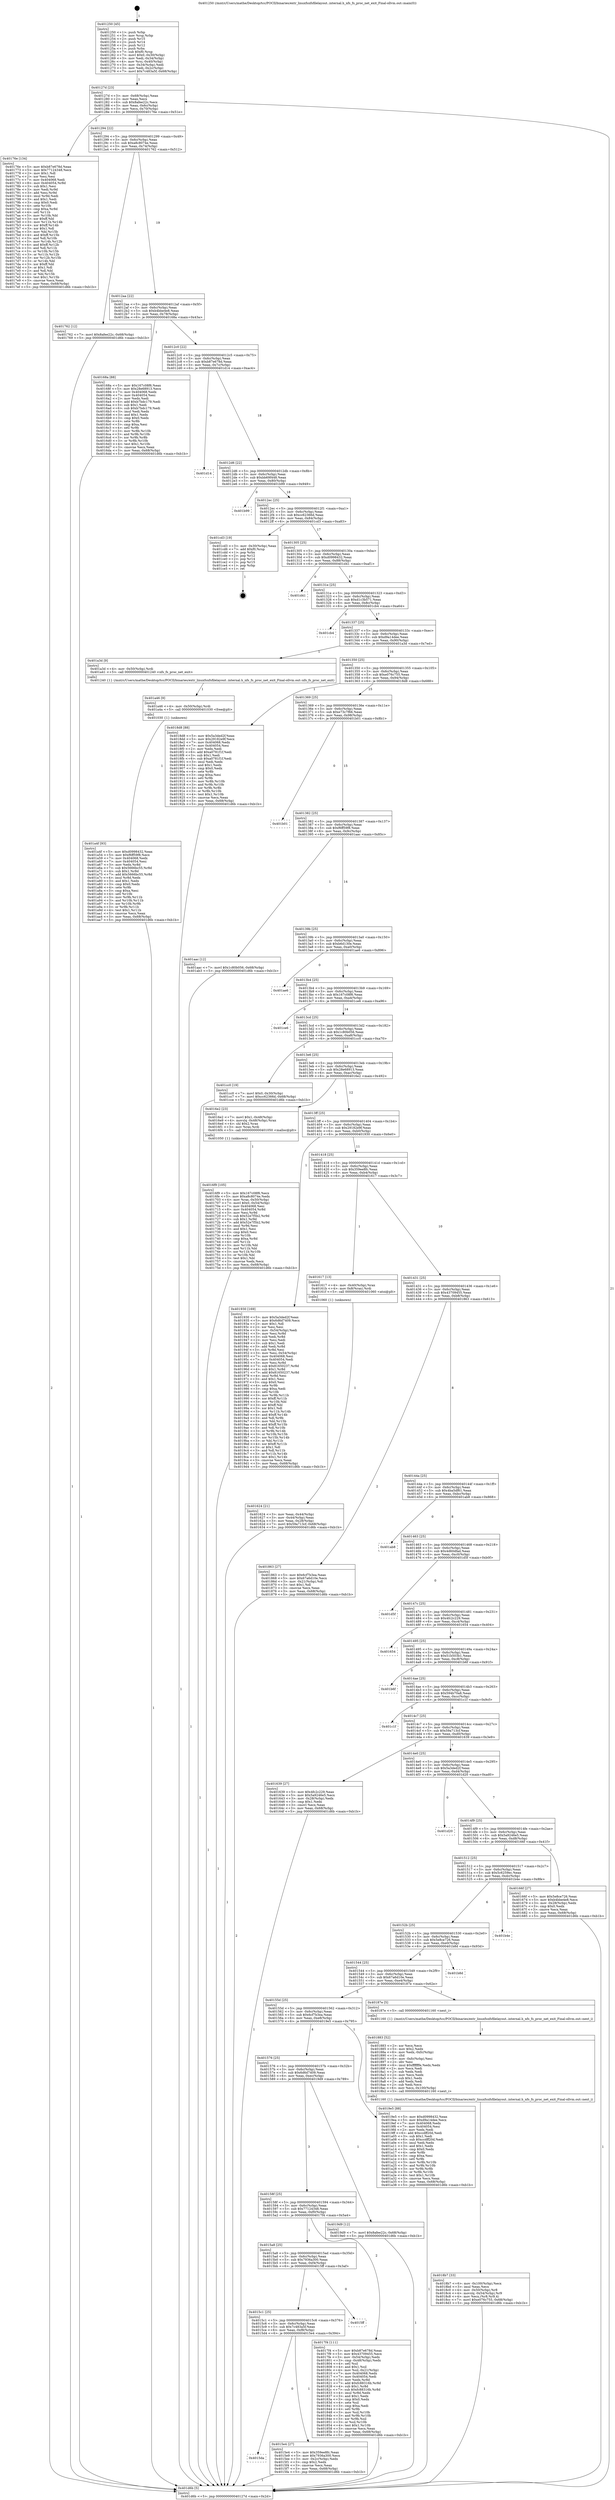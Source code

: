 digraph "0x401250" {
  label = "0x401250 (/mnt/c/Users/mathe/Desktop/tcc/POCII/binaries/extr_linuxfsnfsfilelayout..internal.h_nfs_fs_proc_net_exit_Final-ollvm.out::main(0))"
  labelloc = "t"
  node[shape=record]

  Entry [label="",width=0.3,height=0.3,shape=circle,fillcolor=black,style=filled]
  "0x40127d" [label="{
     0x40127d [23]\l
     | [instrs]\l
     &nbsp;&nbsp;0x40127d \<+3\>: mov -0x68(%rbp),%eax\l
     &nbsp;&nbsp;0x401280 \<+2\>: mov %eax,%ecx\l
     &nbsp;&nbsp;0x401282 \<+6\>: sub $0x8afee22c,%ecx\l
     &nbsp;&nbsp;0x401288 \<+3\>: mov %eax,-0x6c(%rbp)\l
     &nbsp;&nbsp;0x40128b \<+3\>: mov %ecx,-0x70(%rbp)\l
     &nbsp;&nbsp;0x40128e \<+6\>: je 000000000040176e \<main+0x51e\>\l
  }"]
  "0x40176e" [label="{
     0x40176e [134]\l
     | [instrs]\l
     &nbsp;&nbsp;0x40176e \<+5\>: mov $0xb87e678d,%eax\l
     &nbsp;&nbsp;0x401773 \<+5\>: mov $0x77124348,%ecx\l
     &nbsp;&nbsp;0x401778 \<+2\>: mov $0x1,%dl\l
     &nbsp;&nbsp;0x40177a \<+2\>: xor %esi,%esi\l
     &nbsp;&nbsp;0x40177c \<+7\>: mov 0x404068,%edi\l
     &nbsp;&nbsp;0x401783 \<+8\>: mov 0x404054,%r8d\l
     &nbsp;&nbsp;0x40178b \<+3\>: sub $0x1,%esi\l
     &nbsp;&nbsp;0x40178e \<+3\>: mov %edi,%r9d\l
     &nbsp;&nbsp;0x401791 \<+3\>: add %esi,%r9d\l
     &nbsp;&nbsp;0x401794 \<+4\>: imul %r9d,%edi\l
     &nbsp;&nbsp;0x401798 \<+3\>: and $0x1,%edi\l
     &nbsp;&nbsp;0x40179b \<+3\>: cmp $0x0,%edi\l
     &nbsp;&nbsp;0x40179e \<+4\>: sete %r10b\l
     &nbsp;&nbsp;0x4017a2 \<+4\>: cmp $0xa,%r8d\l
     &nbsp;&nbsp;0x4017a6 \<+4\>: setl %r11b\l
     &nbsp;&nbsp;0x4017aa \<+3\>: mov %r10b,%bl\l
     &nbsp;&nbsp;0x4017ad \<+3\>: xor $0xff,%bl\l
     &nbsp;&nbsp;0x4017b0 \<+3\>: mov %r11b,%r14b\l
     &nbsp;&nbsp;0x4017b3 \<+4\>: xor $0xff,%r14b\l
     &nbsp;&nbsp;0x4017b7 \<+3\>: xor $0x1,%dl\l
     &nbsp;&nbsp;0x4017ba \<+3\>: mov %bl,%r15b\l
     &nbsp;&nbsp;0x4017bd \<+4\>: and $0xff,%r15b\l
     &nbsp;&nbsp;0x4017c1 \<+3\>: and %dl,%r10b\l
     &nbsp;&nbsp;0x4017c4 \<+3\>: mov %r14b,%r12b\l
     &nbsp;&nbsp;0x4017c7 \<+4\>: and $0xff,%r12b\l
     &nbsp;&nbsp;0x4017cb \<+3\>: and %dl,%r11b\l
     &nbsp;&nbsp;0x4017ce \<+3\>: or %r10b,%r15b\l
     &nbsp;&nbsp;0x4017d1 \<+3\>: or %r11b,%r12b\l
     &nbsp;&nbsp;0x4017d4 \<+3\>: xor %r12b,%r15b\l
     &nbsp;&nbsp;0x4017d7 \<+3\>: or %r14b,%bl\l
     &nbsp;&nbsp;0x4017da \<+3\>: xor $0xff,%bl\l
     &nbsp;&nbsp;0x4017dd \<+3\>: or $0x1,%dl\l
     &nbsp;&nbsp;0x4017e0 \<+2\>: and %dl,%bl\l
     &nbsp;&nbsp;0x4017e2 \<+3\>: or %bl,%r15b\l
     &nbsp;&nbsp;0x4017e5 \<+4\>: test $0x1,%r15b\l
     &nbsp;&nbsp;0x4017e9 \<+3\>: cmovne %ecx,%eax\l
     &nbsp;&nbsp;0x4017ec \<+3\>: mov %eax,-0x68(%rbp)\l
     &nbsp;&nbsp;0x4017ef \<+5\>: jmp 0000000000401d6b \<main+0xb1b\>\l
  }"]
  "0x401294" [label="{
     0x401294 [22]\l
     | [instrs]\l
     &nbsp;&nbsp;0x401294 \<+5\>: jmp 0000000000401299 \<main+0x49\>\l
     &nbsp;&nbsp;0x401299 \<+3\>: mov -0x6c(%rbp),%eax\l
     &nbsp;&nbsp;0x40129c \<+5\>: sub $0xa8c8074e,%eax\l
     &nbsp;&nbsp;0x4012a1 \<+3\>: mov %eax,-0x74(%rbp)\l
     &nbsp;&nbsp;0x4012a4 \<+6\>: je 0000000000401762 \<main+0x512\>\l
  }"]
  Exit [label="",width=0.3,height=0.3,shape=circle,fillcolor=black,style=filled,peripheries=2]
  "0x401762" [label="{
     0x401762 [12]\l
     | [instrs]\l
     &nbsp;&nbsp;0x401762 \<+7\>: movl $0x8afee22c,-0x68(%rbp)\l
     &nbsp;&nbsp;0x401769 \<+5\>: jmp 0000000000401d6b \<main+0xb1b\>\l
  }"]
  "0x4012aa" [label="{
     0x4012aa [22]\l
     | [instrs]\l
     &nbsp;&nbsp;0x4012aa \<+5\>: jmp 00000000004012af \<main+0x5f\>\l
     &nbsp;&nbsp;0x4012af \<+3\>: mov -0x6c(%rbp),%eax\l
     &nbsp;&nbsp;0x4012b2 \<+5\>: sub $0xb4bbe4e8,%eax\l
     &nbsp;&nbsp;0x4012b7 \<+3\>: mov %eax,-0x78(%rbp)\l
     &nbsp;&nbsp;0x4012ba \<+6\>: je 000000000040168a \<main+0x43a\>\l
  }"]
  "0x401a4f" [label="{
     0x401a4f [93]\l
     | [instrs]\l
     &nbsp;&nbsp;0x401a4f \<+5\>: mov $0xd0998432,%eax\l
     &nbsp;&nbsp;0x401a54 \<+5\>: mov $0xf6ff59f8,%ecx\l
     &nbsp;&nbsp;0x401a59 \<+7\>: mov 0x404068,%edx\l
     &nbsp;&nbsp;0x401a60 \<+7\>: mov 0x404054,%esi\l
     &nbsp;&nbsp;0x401a67 \<+3\>: mov %edx,%r8d\l
     &nbsp;&nbsp;0x401a6a \<+7\>: sub $0x5666bc55,%r8d\l
     &nbsp;&nbsp;0x401a71 \<+4\>: sub $0x1,%r8d\l
     &nbsp;&nbsp;0x401a75 \<+7\>: add $0x5666bc55,%r8d\l
     &nbsp;&nbsp;0x401a7c \<+4\>: imul %r8d,%edx\l
     &nbsp;&nbsp;0x401a80 \<+3\>: and $0x1,%edx\l
     &nbsp;&nbsp;0x401a83 \<+3\>: cmp $0x0,%edx\l
     &nbsp;&nbsp;0x401a86 \<+4\>: sete %r9b\l
     &nbsp;&nbsp;0x401a8a \<+3\>: cmp $0xa,%esi\l
     &nbsp;&nbsp;0x401a8d \<+4\>: setl %r10b\l
     &nbsp;&nbsp;0x401a91 \<+3\>: mov %r9b,%r11b\l
     &nbsp;&nbsp;0x401a94 \<+3\>: and %r10b,%r11b\l
     &nbsp;&nbsp;0x401a97 \<+3\>: xor %r10b,%r9b\l
     &nbsp;&nbsp;0x401a9a \<+3\>: or %r9b,%r11b\l
     &nbsp;&nbsp;0x401a9d \<+4\>: test $0x1,%r11b\l
     &nbsp;&nbsp;0x401aa1 \<+3\>: cmovne %ecx,%eax\l
     &nbsp;&nbsp;0x401aa4 \<+3\>: mov %eax,-0x68(%rbp)\l
     &nbsp;&nbsp;0x401aa7 \<+5\>: jmp 0000000000401d6b \<main+0xb1b\>\l
  }"]
  "0x40168a" [label="{
     0x40168a [88]\l
     | [instrs]\l
     &nbsp;&nbsp;0x40168a \<+5\>: mov $0x167c08f6,%eax\l
     &nbsp;&nbsp;0x40168f \<+5\>: mov $0x28e68913,%ecx\l
     &nbsp;&nbsp;0x401694 \<+7\>: mov 0x404068,%edx\l
     &nbsp;&nbsp;0x40169b \<+7\>: mov 0x404054,%esi\l
     &nbsp;&nbsp;0x4016a2 \<+2\>: mov %edx,%edi\l
     &nbsp;&nbsp;0x4016a4 \<+6\>: add $0xb7bdc179,%edi\l
     &nbsp;&nbsp;0x4016aa \<+3\>: sub $0x1,%edi\l
     &nbsp;&nbsp;0x4016ad \<+6\>: sub $0xb7bdc179,%edi\l
     &nbsp;&nbsp;0x4016b3 \<+3\>: imul %edi,%edx\l
     &nbsp;&nbsp;0x4016b6 \<+3\>: and $0x1,%edx\l
     &nbsp;&nbsp;0x4016b9 \<+3\>: cmp $0x0,%edx\l
     &nbsp;&nbsp;0x4016bc \<+4\>: sete %r8b\l
     &nbsp;&nbsp;0x4016c0 \<+3\>: cmp $0xa,%esi\l
     &nbsp;&nbsp;0x4016c3 \<+4\>: setl %r9b\l
     &nbsp;&nbsp;0x4016c7 \<+3\>: mov %r8b,%r10b\l
     &nbsp;&nbsp;0x4016ca \<+3\>: and %r9b,%r10b\l
     &nbsp;&nbsp;0x4016cd \<+3\>: xor %r9b,%r8b\l
     &nbsp;&nbsp;0x4016d0 \<+3\>: or %r8b,%r10b\l
     &nbsp;&nbsp;0x4016d3 \<+4\>: test $0x1,%r10b\l
     &nbsp;&nbsp;0x4016d7 \<+3\>: cmovne %ecx,%eax\l
     &nbsp;&nbsp;0x4016da \<+3\>: mov %eax,-0x68(%rbp)\l
     &nbsp;&nbsp;0x4016dd \<+5\>: jmp 0000000000401d6b \<main+0xb1b\>\l
  }"]
  "0x4012c0" [label="{
     0x4012c0 [22]\l
     | [instrs]\l
     &nbsp;&nbsp;0x4012c0 \<+5\>: jmp 00000000004012c5 \<main+0x75\>\l
     &nbsp;&nbsp;0x4012c5 \<+3\>: mov -0x6c(%rbp),%eax\l
     &nbsp;&nbsp;0x4012c8 \<+5\>: sub $0xb87e678d,%eax\l
     &nbsp;&nbsp;0x4012cd \<+3\>: mov %eax,-0x7c(%rbp)\l
     &nbsp;&nbsp;0x4012d0 \<+6\>: je 0000000000401d14 \<main+0xac4\>\l
  }"]
  "0x401a46" [label="{
     0x401a46 [9]\l
     | [instrs]\l
     &nbsp;&nbsp;0x401a46 \<+4\>: mov -0x50(%rbp),%rdi\l
     &nbsp;&nbsp;0x401a4a \<+5\>: call 0000000000401030 \<free@plt\>\l
     | [calls]\l
     &nbsp;&nbsp;0x401030 \{1\} (unknown)\l
  }"]
  "0x401d14" [label="{
     0x401d14\l
  }", style=dashed]
  "0x4012d6" [label="{
     0x4012d6 [22]\l
     | [instrs]\l
     &nbsp;&nbsp;0x4012d6 \<+5\>: jmp 00000000004012db \<main+0x8b\>\l
     &nbsp;&nbsp;0x4012db \<+3\>: mov -0x6c(%rbp),%eax\l
     &nbsp;&nbsp;0x4012de \<+5\>: sub $0xbb69f448,%eax\l
     &nbsp;&nbsp;0x4012e3 \<+3\>: mov %eax,-0x80(%rbp)\l
     &nbsp;&nbsp;0x4012e6 \<+6\>: je 0000000000401b99 \<main+0x949\>\l
  }"]
  "0x4018b7" [label="{
     0x4018b7 [33]\l
     | [instrs]\l
     &nbsp;&nbsp;0x4018b7 \<+6\>: mov -0x100(%rbp),%ecx\l
     &nbsp;&nbsp;0x4018bd \<+3\>: imul %eax,%ecx\l
     &nbsp;&nbsp;0x4018c0 \<+4\>: mov -0x50(%rbp),%r8\l
     &nbsp;&nbsp;0x4018c4 \<+4\>: movslq -0x54(%rbp),%r9\l
     &nbsp;&nbsp;0x4018c8 \<+4\>: mov %ecx,(%r8,%r9,4)\l
     &nbsp;&nbsp;0x4018cc \<+7\>: movl $0xe076c755,-0x68(%rbp)\l
     &nbsp;&nbsp;0x4018d3 \<+5\>: jmp 0000000000401d6b \<main+0xb1b\>\l
  }"]
  "0x401b99" [label="{
     0x401b99\l
  }", style=dashed]
  "0x4012ec" [label="{
     0x4012ec [25]\l
     | [instrs]\l
     &nbsp;&nbsp;0x4012ec \<+5\>: jmp 00000000004012f1 \<main+0xa1\>\l
     &nbsp;&nbsp;0x4012f1 \<+3\>: mov -0x6c(%rbp),%eax\l
     &nbsp;&nbsp;0x4012f4 \<+5\>: sub $0xcc62366d,%eax\l
     &nbsp;&nbsp;0x4012f9 \<+6\>: mov %eax,-0x84(%rbp)\l
     &nbsp;&nbsp;0x4012ff \<+6\>: je 0000000000401cd3 \<main+0xa83\>\l
  }"]
  "0x401883" [label="{
     0x401883 [52]\l
     | [instrs]\l
     &nbsp;&nbsp;0x401883 \<+2\>: xor %ecx,%ecx\l
     &nbsp;&nbsp;0x401885 \<+5\>: mov $0x2,%edx\l
     &nbsp;&nbsp;0x40188a \<+6\>: mov %edx,-0xfc(%rbp)\l
     &nbsp;&nbsp;0x401890 \<+1\>: cltd\l
     &nbsp;&nbsp;0x401891 \<+6\>: mov -0xfc(%rbp),%esi\l
     &nbsp;&nbsp;0x401897 \<+2\>: idiv %esi\l
     &nbsp;&nbsp;0x401899 \<+6\>: imul $0xfffffffe,%edx,%edx\l
     &nbsp;&nbsp;0x40189f \<+2\>: mov %ecx,%edi\l
     &nbsp;&nbsp;0x4018a1 \<+2\>: sub %edx,%edi\l
     &nbsp;&nbsp;0x4018a3 \<+2\>: mov %ecx,%edx\l
     &nbsp;&nbsp;0x4018a5 \<+3\>: sub $0x1,%edx\l
     &nbsp;&nbsp;0x4018a8 \<+2\>: add %edx,%edi\l
     &nbsp;&nbsp;0x4018aa \<+2\>: sub %edi,%ecx\l
     &nbsp;&nbsp;0x4018ac \<+6\>: mov %ecx,-0x100(%rbp)\l
     &nbsp;&nbsp;0x4018b2 \<+5\>: call 0000000000401160 \<next_i\>\l
     | [calls]\l
     &nbsp;&nbsp;0x401160 \{1\} (/mnt/c/Users/mathe/Desktop/tcc/POCII/binaries/extr_linuxfsnfsfilelayout..internal.h_nfs_fs_proc_net_exit_Final-ollvm.out::next_i)\l
  }"]
  "0x401cd3" [label="{
     0x401cd3 [19]\l
     | [instrs]\l
     &nbsp;&nbsp;0x401cd3 \<+3\>: mov -0x30(%rbp),%eax\l
     &nbsp;&nbsp;0x401cd6 \<+7\>: add $0xf0,%rsp\l
     &nbsp;&nbsp;0x401cdd \<+1\>: pop %rbx\l
     &nbsp;&nbsp;0x401cde \<+2\>: pop %r12\l
     &nbsp;&nbsp;0x401ce0 \<+2\>: pop %r14\l
     &nbsp;&nbsp;0x401ce2 \<+2\>: pop %r15\l
     &nbsp;&nbsp;0x401ce4 \<+1\>: pop %rbp\l
     &nbsp;&nbsp;0x401ce5 \<+1\>: ret\l
  }"]
  "0x401305" [label="{
     0x401305 [25]\l
     | [instrs]\l
     &nbsp;&nbsp;0x401305 \<+5\>: jmp 000000000040130a \<main+0xba\>\l
     &nbsp;&nbsp;0x40130a \<+3\>: mov -0x6c(%rbp),%eax\l
     &nbsp;&nbsp;0x40130d \<+5\>: sub $0xd0998432,%eax\l
     &nbsp;&nbsp;0x401312 \<+6\>: mov %eax,-0x88(%rbp)\l
     &nbsp;&nbsp;0x401318 \<+6\>: je 0000000000401d41 \<main+0xaf1\>\l
  }"]
  "0x4016f9" [label="{
     0x4016f9 [105]\l
     | [instrs]\l
     &nbsp;&nbsp;0x4016f9 \<+5\>: mov $0x167c08f6,%ecx\l
     &nbsp;&nbsp;0x4016fe \<+5\>: mov $0xa8c8074e,%edx\l
     &nbsp;&nbsp;0x401703 \<+4\>: mov %rax,-0x50(%rbp)\l
     &nbsp;&nbsp;0x401707 \<+7\>: movl $0x0,-0x54(%rbp)\l
     &nbsp;&nbsp;0x40170e \<+7\>: mov 0x404068,%esi\l
     &nbsp;&nbsp;0x401715 \<+8\>: mov 0x404054,%r8d\l
     &nbsp;&nbsp;0x40171d \<+3\>: mov %esi,%r9d\l
     &nbsp;&nbsp;0x401720 \<+7\>: sub $0x52e7f5b2,%r9d\l
     &nbsp;&nbsp;0x401727 \<+4\>: sub $0x1,%r9d\l
     &nbsp;&nbsp;0x40172b \<+7\>: add $0x52e7f5b2,%r9d\l
     &nbsp;&nbsp;0x401732 \<+4\>: imul %r9d,%esi\l
     &nbsp;&nbsp;0x401736 \<+3\>: and $0x1,%esi\l
     &nbsp;&nbsp;0x401739 \<+3\>: cmp $0x0,%esi\l
     &nbsp;&nbsp;0x40173c \<+4\>: sete %r10b\l
     &nbsp;&nbsp;0x401740 \<+4\>: cmp $0xa,%r8d\l
     &nbsp;&nbsp;0x401744 \<+4\>: setl %r11b\l
     &nbsp;&nbsp;0x401748 \<+3\>: mov %r10b,%bl\l
     &nbsp;&nbsp;0x40174b \<+3\>: and %r11b,%bl\l
     &nbsp;&nbsp;0x40174e \<+3\>: xor %r11b,%r10b\l
     &nbsp;&nbsp;0x401751 \<+3\>: or %r10b,%bl\l
     &nbsp;&nbsp;0x401754 \<+3\>: test $0x1,%bl\l
     &nbsp;&nbsp;0x401757 \<+3\>: cmovne %edx,%ecx\l
     &nbsp;&nbsp;0x40175a \<+3\>: mov %ecx,-0x68(%rbp)\l
     &nbsp;&nbsp;0x40175d \<+5\>: jmp 0000000000401d6b \<main+0xb1b\>\l
  }"]
  "0x401d41" [label="{
     0x401d41\l
  }", style=dashed]
  "0x40131e" [label="{
     0x40131e [25]\l
     | [instrs]\l
     &nbsp;&nbsp;0x40131e \<+5\>: jmp 0000000000401323 \<main+0xd3\>\l
     &nbsp;&nbsp;0x401323 \<+3\>: mov -0x6c(%rbp),%eax\l
     &nbsp;&nbsp;0x401326 \<+5\>: sub $0xd1c3b571,%eax\l
     &nbsp;&nbsp;0x40132b \<+6\>: mov %eax,-0x8c(%rbp)\l
     &nbsp;&nbsp;0x401331 \<+6\>: je 0000000000401cb4 \<main+0xa64\>\l
  }"]
  "0x401624" [label="{
     0x401624 [21]\l
     | [instrs]\l
     &nbsp;&nbsp;0x401624 \<+3\>: mov %eax,-0x44(%rbp)\l
     &nbsp;&nbsp;0x401627 \<+3\>: mov -0x44(%rbp),%eax\l
     &nbsp;&nbsp;0x40162a \<+3\>: mov %eax,-0x28(%rbp)\l
     &nbsp;&nbsp;0x40162d \<+7\>: movl $0x59a713cf,-0x68(%rbp)\l
     &nbsp;&nbsp;0x401634 \<+5\>: jmp 0000000000401d6b \<main+0xb1b\>\l
  }"]
  "0x401cb4" [label="{
     0x401cb4\l
  }", style=dashed]
  "0x401337" [label="{
     0x401337 [25]\l
     | [instrs]\l
     &nbsp;&nbsp;0x401337 \<+5\>: jmp 000000000040133c \<main+0xec\>\l
     &nbsp;&nbsp;0x40133c \<+3\>: mov -0x6c(%rbp),%eax\l
     &nbsp;&nbsp;0x40133f \<+5\>: sub $0xd9a14dee,%eax\l
     &nbsp;&nbsp;0x401344 \<+6\>: mov %eax,-0x90(%rbp)\l
     &nbsp;&nbsp;0x40134a \<+6\>: je 0000000000401a3d \<main+0x7ed\>\l
  }"]
  "0x401250" [label="{
     0x401250 [45]\l
     | [instrs]\l
     &nbsp;&nbsp;0x401250 \<+1\>: push %rbp\l
     &nbsp;&nbsp;0x401251 \<+3\>: mov %rsp,%rbp\l
     &nbsp;&nbsp;0x401254 \<+2\>: push %r15\l
     &nbsp;&nbsp;0x401256 \<+2\>: push %r14\l
     &nbsp;&nbsp;0x401258 \<+2\>: push %r12\l
     &nbsp;&nbsp;0x40125a \<+1\>: push %rbx\l
     &nbsp;&nbsp;0x40125b \<+7\>: sub $0xf0,%rsp\l
     &nbsp;&nbsp;0x401262 \<+7\>: movl $0x0,-0x30(%rbp)\l
     &nbsp;&nbsp;0x401269 \<+3\>: mov %edi,-0x34(%rbp)\l
     &nbsp;&nbsp;0x40126c \<+4\>: mov %rsi,-0x40(%rbp)\l
     &nbsp;&nbsp;0x401270 \<+3\>: mov -0x34(%rbp),%edi\l
     &nbsp;&nbsp;0x401273 \<+3\>: mov %edi,-0x2c(%rbp)\l
     &nbsp;&nbsp;0x401276 \<+7\>: movl $0x7c483a5f,-0x68(%rbp)\l
  }"]
  "0x401a3d" [label="{
     0x401a3d [9]\l
     | [instrs]\l
     &nbsp;&nbsp;0x401a3d \<+4\>: mov -0x50(%rbp),%rdi\l
     &nbsp;&nbsp;0x401a41 \<+5\>: call 0000000000401240 \<nfs_fs_proc_net_exit\>\l
     | [calls]\l
     &nbsp;&nbsp;0x401240 \{1\} (/mnt/c/Users/mathe/Desktop/tcc/POCII/binaries/extr_linuxfsnfsfilelayout..internal.h_nfs_fs_proc_net_exit_Final-ollvm.out::nfs_fs_proc_net_exit)\l
  }"]
  "0x401350" [label="{
     0x401350 [25]\l
     | [instrs]\l
     &nbsp;&nbsp;0x401350 \<+5\>: jmp 0000000000401355 \<main+0x105\>\l
     &nbsp;&nbsp;0x401355 \<+3\>: mov -0x6c(%rbp),%eax\l
     &nbsp;&nbsp;0x401358 \<+5\>: sub $0xe076c755,%eax\l
     &nbsp;&nbsp;0x40135d \<+6\>: mov %eax,-0x94(%rbp)\l
     &nbsp;&nbsp;0x401363 \<+6\>: je 00000000004018d8 \<main+0x688\>\l
  }"]
  "0x401d6b" [label="{
     0x401d6b [5]\l
     | [instrs]\l
     &nbsp;&nbsp;0x401d6b \<+5\>: jmp 000000000040127d \<main+0x2d\>\l
  }"]
  "0x4018d8" [label="{
     0x4018d8 [88]\l
     | [instrs]\l
     &nbsp;&nbsp;0x4018d8 \<+5\>: mov $0x5a3ded2f,%eax\l
     &nbsp;&nbsp;0x4018dd \<+5\>: mov $0x29182e9f,%ecx\l
     &nbsp;&nbsp;0x4018e2 \<+7\>: mov 0x404068,%edx\l
     &nbsp;&nbsp;0x4018e9 \<+7\>: mov 0x404054,%esi\l
     &nbsp;&nbsp;0x4018f0 \<+2\>: mov %edx,%edi\l
     &nbsp;&nbsp;0x4018f2 \<+6\>: add $0xa0781f1f,%edi\l
     &nbsp;&nbsp;0x4018f8 \<+3\>: sub $0x1,%edi\l
     &nbsp;&nbsp;0x4018fb \<+6\>: sub $0xa0781f1f,%edi\l
     &nbsp;&nbsp;0x401901 \<+3\>: imul %edi,%edx\l
     &nbsp;&nbsp;0x401904 \<+3\>: and $0x1,%edx\l
     &nbsp;&nbsp;0x401907 \<+3\>: cmp $0x0,%edx\l
     &nbsp;&nbsp;0x40190a \<+4\>: sete %r8b\l
     &nbsp;&nbsp;0x40190e \<+3\>: cmp $0xa,%esi\l
     &nbsp;&nbsp;0x401911 \<+4\>: setl %r9b\l
     &nbsp;&nbsp;0x401915 \<+3\>: mov %r8b,%r10b\l
     &nbsp;&nbsp;0x401918 \<+3\>: and %r9b,%r10b\l
     &nbsp;&nbsp;0x40191b \<+3\>: xor %r9b,%r8b\l
     &nbsp;&nbsp;0x40191e \<+3\>: or %r8b,%r10b\l
     &nbsp;&nbsp;0x401921 \<+4\>: test $0x1,%r10b\l
     &nbsp;&nbsp;0x401925 \<+3\>: cmovne %ecx,%eax\l
     &nbsp;&nbsp;0x401928 \<+3\>: mov %eax,-0x68(%rbp)\l
     &nbsp;&nbsp;0x40192b \<+5\>: jmp 0000000000401d6b \<main+0xb1b\>\l
  }"]
  "0x401369" [label="{
     0x401369 [25]\l
     | [instrs]\l
     &nbsp;&nbsp;0x401369 \<+5\>: jmp 000000000040136e \<main+0x11e\>\l
     &nbsp;&nbsp;0x40136e \<+3\>: mov -0x6c(%rbp),%eax\l
     &nbsp;&nbsp;0x401371 \<+5\>: sub $0xe73c7f66,%eax\l
     &nbsp;&nbsp;0x401376 \<+6\>: mov %eax,-0x98(%rbp)\l
     &nbsp;&nbsp;0x40137c \<+6\>: je 0000000000401b01 \<main+0x8b1\>\l
  }"]
  "0x4015da" [label="{
     0x4015da\l
  }", style=dashed]
  "0x401b01" [label="{
     0x401b01\l
  }", style=dashed]
  "0x401382" [label="{
     0x401382 [25]\l
     | [instrs]\l
     &nbsp;&nbsp;0x401382 \<+5\>: jmp 0000000000401387 \<main+0x137\>\l
     &nbsp;&nbsp;0x401387 \<+3\>: mov -0x6c(%rbp),%eax\l
     &nbsp;&nbsp;0x40138a \<+5\>: sub $0xf6ff59f8,%eax\l
     &nbsp;&nbsp;0x40138f \<+6\>: mov %eax,-0x9c(%rbp)\l
     &nbsp;&nbsp;0x401395 \<+6\>: je 0000000000401aac \<main+0x85c\>\l
  }"]
  "0x4015e4" [label="{
     0x4015e4 [27]\l
     | [instrs]\l
     &nbsp;&nbsp;0x4015e4 \<+5\>: mov $0x359ee8fc,%eax\l
     &nbsp;&nbsp;0x4015e9 \<+5\>: mov $0x7936a300,%ecx\l
     &nbsp;&nbsp;0x4015ee \<+3\>: mov -0x2c(%rbp),%edx\l
     &nbsp;&nbsp;0x4015f1 \<+3\>: cmp $0x2,%edx\l
     &nbsp;&nbsp;0x4015f4 \<+3\>: cmovne %ecx,%eax\l
     &nbsp;&nbsp;0x4015f7 \<+3\>: mov %eax,-0x68(%rbp)\l
     &nbsp;&nbsp;0x4015fa \<+5\>: jmp 0000000000401d6b \<main+0xb1b\>\l
  }"]
  "0x401aac" [label="{
     0x401aac [12]\l
     | [instrs]\l
     &nbsp;&nbsp;0x401aac \<+7\>: movl $0x1c80b056,-0x68(%rbp)\l
     &nbsp;&nbsp;0x401ab3 \<+5\>: jmp 0000000000401d6b \<main+0xb1b\>\l
  }"]
  "0x40139b" [label="{
     0x40139b [25]\l
     | [instrs]\l
     &nbsp;&nbsp;0x40139b \<+5\>: jmp 00000000004013a0 \<main+0x150\>\l
     &nbsp;&nbsp;0x4013a0 \<+3\>: mov -0x6c(%rbp),%eax\l
     &nbsp;&nbsp;0x4013a3 \<+5\>: sub $0xb6d130e,%eax\l
     &nbsp;&nbsp;0x4013a8 \<+6\>: mov %eax,-0xa0(%rbp)\l
     &nbsp;&nbsp;0x4013ae \<+6\>: je 0000000000401ae6 \<main+0x896\>\l
  }"]
  "0x4015c1" [label="{
     0x4015c1 [25]\l
     | [instrs]\l
     &nbsp;&nbsp;0x4015c1 \<+5\>: jmp 00000000004015c6 \<main+0x376\>\l
     &nbsp;&nbsp;0x4015c6 \<+3\>: mov -0x6c(%rbp),%eax\l
     &nbsp;&nbsp;0x4015c9 \<+5\>: sub $0x7c483a5f,%eax\l
     &nbsp;&nbsp;0x4015ce \<+6\>: mov %eax,-0xf8(%rbp)\l
     &nbsp;&nbsp;0x4015d4 \<+6\>: je 00000000004015e4 \<main+0x394\>\l
  }"]
  "0x401ae6" [label="{
     0x401ae6\l
  }", style=dashed]
  "0x4013b4" [label="{
     0x4013b4 [25]\l
     | [instrs]\l
     &nbsp;&nbsp;0x4013b4 \<+5\>: jmp 00000000004013b9 \<main+0x169\>\l
     &nbsp;&nbsp;0x4013b9 \<+3\>: mov -0x6c(%rbp),%eax\l
     &nbsp;&nbsp;0x4013bc \<+5\>: sub $0x167c08f6,%eax\l
     &nbsp;&nbsp;0x4013c1 \<+6\>: mov %eax,-0xa4(%rbp)\l
     &nbsp;&nbsp;0x4013c7 \<+6\>: je 0000000000401ce6 \<main+0xa96\>\l
  }"]
  "0x4015ff" [label="{
     0x4015ff\l
  }", style=dashed]
  "0x401ce6" [label="{
     0x401ce6\l
  }", style=dashed]
  "0x4013cd" [label="{
     0x4013cd [25]\l
     | [instrs]\l
     &nbsp;&nbsp;0x4013cd \<+5\>: jmp 00000000004013d2 \<main+0x182\>\l
     &nbsp;&nbsp;0x4013d2 \<+3\>: mov -0x6c(%rbp),%eax\l
     &nbsp;&nbsp;0x4013d5 \<+5\>: sub $0x1c80b056,%eax\l
     &nbsp;&nbsp;0x4013da \<+6\>: mov %eax,-0xa8(%rbp)\l
     &nbsp;&nbsp;0x4013e0 \<+6\>: je 0000000000401cc0 \<main+0xa70\>\l
  }"]
  "0x4015a8" [label="{
     0x4015a8 [25]\l
     | [instrs]\l
     &nbsp;&nbsp;0x4015a8 \<+5\>: jmp 00000000004015ad \<main+0x35d\>\l
     &nbsp;&nbsp;0x4015ad \<+3\>: mov -0x6c(%rbp),%eax\l
     &nbsp;&nbsp;0x4015b0 \<+5\>: sub $0x7936a300,%eax\l
     &nbsp;&nbsp;0x4015b5 \<+6\>: mov %eax,-0xf4(%rbp)\l
     &nbsp;&nbsp;0x4015bb \<+6\>: je 00000000004015ff \<main+0x3af\>\l
  }"]
  "0x401cc0" [label="{
     0x401cc0 [19]\l
     | [instrs]\l
     &nbsp;&nbsp;0x401cc0 \<+7\>: movl $0x0,-0x30(%rbp)\l
     &nbsp;&nbsp;0x401cc7 \<+7\>: movl $0xcc62366d,-0x68(%rbp)\l
     &nbsp;&nbsp;0x401cce \<+5\>: jmp 0000000000401d6b \<main+0xb1b\>\l
  }"]
  "0x4013e6" [label="{
     0x4013e6 [25]\l
     | [instrs]\l
     &nbsp;&nbsp;0x4013e6 \<+5\>: jmp 00000000004013eb \<main+0x19b\>\l
     &nbsp;&nbsp;0x4013eb \<+3\>: mov -0x6c(%rbp),%eax\l
     &nbsp;&nbsp;0x4013ee \<+5\>: sub $0x28e68913,%eax\l
     &nbsp;&nbsp;0x4013f3 \<+6\>: mov %eax,-0xac(%rbp)\l
     &nbsp;&nbsp;0x4013f9 \<+6\>: je 00000000004016e2 \<main+0x492\>\l
  }"]
  "0x4017f4" [label="{
     0x4017f4 [111]\l
     | [instrs]\l
     &nbsp;&nbsp;0x4017f4 \<+5\>: mov $0xb87e678d,%eax\l
     &nbsp;&nbsp;0x4017f9 \<+5\>: mov $0x43709455,%ecx\l
     &nbsp;&nbsp;0x4017fe \<+3\>: mov -0x54(%rbp),%edx\l
     &nbsp;&nbsp;0x401801 \<+3\>: cmp -0x48(%rbp),%edx\l
     &nbsp;&nbsp;0x401804 \<+4\>: setl %sil\l
     &nbsp;&nbsp;0x401808 \<+4\>: and $0x1,%sil\l
     &nbsp;&nbsp;0x40180c \<+4\>: mov %sil,-0x21(%rbp)\l
     &nbsp;&nbsp;0x401810 \<+7\>: mov 0x404068,%edx\l
     &nbsp;&nbsp;0x401817 \<+7\>: mov 0x404054,%edi\l
     &nbsp;&nbsp;0x40181e \<+3\>: mov %edx,%r8d\l
     &nbsp;&nbsp;0x401821 \<+7\>: add $0xfc88316b,%r8d\l
     &nbsp;&nbsp;0x401828 \<+4\>: sub $0x1,%r8d\l
     &nbsp;&nbsp;0x40182c \<+7\>: sub $0xfc88316b,%r8d\l
     &nbsp;&nbsp;0x401833 \<+4\>: imul %r8d,%edx\l
     &nbsp;&nbsp;0x401837 \<+3\>: and $0x1,%edx\l
     &nbsp;&nbsp;0x40183a \<+3\>: cmp $0x0,%edx\l
     &nbsp;&nbsp;0x40183d \<+4\>: sete %sil\l
     &nbsp;&nbsp;0x401841 \<+3\>: cmp $0xa,%edi\l
     &nbsp;&nbsp;0x401844 \<+4\>: setl %r9b\l
     &nbsp;&nbsp;0x401848 \<+3\>: mov %sil,%r10b\l
     &nbsp;&nbsp;0x40184b \<+3\>: and %r9b,%r10b\l
     &nbsp;&nbsp;0x40184e \<+3\>: xor %r9b,%sil\l
     &nbsp;&nbsp;0x401851 \<+3\>: or %sil,%r10b\l
     &nbsp;&nbsp;0x401854 \<+4\>: test $0x1,%r10b\l
     &nbsp;&nbsp;0x401858 \<+3\>: cmovne %ecx,%eax\l
     &nbsp;&nbsp;0x40185b \<+3\>: mov %eax,-0x68(%rbp)\l
     &nbsp;&nbsp;0x40185e \<+5\>: jmp 0000000000401d6b \<main+0xb1b\>\l
  }"]
  "0x4016e2" [label="{
     0x4016e2 [23]\l
     | [instrs]\l
     &nbsp;&nbsp;0x4016e2 \<+7\>: movl $0x1,-0x48(%rbp)\l
     &nbsp;&nbsp;0x4016e9 \<+4\>: movslq -0x48(%rbp),%rax\l
     &nbsp;&nbsp;0x4016ed \<+4\>: shl $0x2,%rax\l
     &nbsp;&nbsp;0x4016f1 \<+3\>: mov %rax,%rdi\l
     &nbsp;&nbsp;0x4016f4 \<+5\>: call 0000000000401050 \<malloc@plt\>\l
     | [calls]\l
     &nbsp;&nbsp;0x401050 \{1\} (unknown)\l
  }"]
  "0x4013ff" [label="{
     0x4013ff [25]\l
     | [instrs]\l
     &nbsp;&nbsp;0x4013ff \<+5\>: jmp 0000000000401404 \<main+0x1b4\>\l
     &nbsp;&nbsp;0x401404 \<+3\>: mov -0x6c(%rbp),%eax\l
     &nbsp;&nbsp;0x401407 \<+5\>: sub $0x29182e9f,%eax\l
     &nbsp;&nbsp;0x40140c \<+6\>: mov %eax,-0xb0(%rbp)\l
     &nbsp;&nbsp;0x401412 \<+6\>: je 0000000000401930 \<main+0x6e0\>\l
  }"]
  "0x40158f" [label="{
     0x40158f [25]\l
     | [instrs]\l
     &nbsp;&nbsp;0x40158f \<+5\>: jmp 0000000000401594 \<main+0x344\>\l
     &nbsp;&nbsp;0x401594 \<+3\>: mov -0x6c(%rbp),%eax\l
     &nbsp;&nbsp;0x401597 \<+5\>: sub $0x77124348,%eax\l
     &nbsp;&nbsp;0x40159c \<+6\>: mov %eax,-0xf0(%rbp)\l
     &nbsp;&nbsp;0x4015a2 \<+6\>: je 00000000004017f4 \<main+0x5a4\>\l
  }"]
  "0x401930" [label="{
     0x401930 [169]\l
     | [instrs]\l
     &nbsp;&nbsp;0x401930 \<+5\>: mov $0x5a3ded2f,%eax\l
     &nbsp;&nbsp;0x401935 \<+5\>: mov $0x6d6d7409,%ecx\l
     &nbsp;&nbsp;0x40193a \<+2\>: mov $0x1,%dl\l
     &nbsp;&nbsp;0x40193c \<+2\>: xor %esi,%esi\l
     &nbsp;&nbsp;0x40193e \<+3\>: mov -0x54(%rbp),%edi\l
     &nbsp;&nbsp;0x401941 \<+3\>: mov %esi,%r8d\l
     &nbsp;&nbsp;0x401944 \<+3\>: sub %edi,%r8d\l
     &nbsp;&nbsp;0x401947 \<+2\>: mov %esi,%edi\l
     &nbsp;&nbsp;0x401949 \<+3\>: sub $0x1,%edi\l
     &nbsp;&nbsp;0x40194c \<+3\>: add %edi,%r8d\l
     &nbsp;&nbsp;0x40194f \<+3\>: sub %r8d,%esi\l
     &nbsp;&nbsp;0x401952 \<+3\>: mov %esi,-0x54(%rbp)\l
     &nbsp;&nbsp;0x401955 \<+7\>: mov 0x404068,%esi\l
     &nbsp;&nbsp;0x40195c \<+7\>: mov 0x404054,%edi\l
     &nbsp;&nbsp;0x401963 \<+3\>: mov %esi,%r8d\l
     &nbsp;&nbsp;0x401966 \<+7\>: sub $0x81650237,%r8d\l
     &nbsp;&nbsp;0x40196d \<+4\>: sub $0x1,%r8d\l
     &nbsp;&nbsp;0x401971 \<+7\>: add $0x81650237,%r8d\l
     &nbsp;&nbsp;0x401978 \<+4\>: imul %r8d,%esi\l
     &nbsp;&nbsp;0x40197c \<+3\>: and $0x1,%esi\l
     &nbsp;&nbsp;0x40197f \<+3\>: cmp $0x0,%esi\l
     &nbsp;&nbsp;0x401982 \<+4\>: sete %r9b\l
     &nbsp;&nbsp;0x401986 \<+3\>: cmp $0xa,%edi\l
     &nbsp;&nbsp;0x401989 \<+4\>: setl %r10b\l
     &nbsp;&nbsp;0x40198d \<+3\>: mov %r9b,%r11b\l
     &nbsp;&nbsp;0x401990 \<+4\>: xor $0xff,%r11b\l
     &nbsp;&nbsp;0x401994 \<+3\>: mov %r10b,%bl\l
     &nbsp;&nbsp;0x401997 \<+3\>: xor $0xff,%bl\l
     &nbsp;&nbsp;0x40199a \<+3\>: xor $0x1,%dl\l
     &nbsp;&nbsp;0x40199d \<+3\>: mov %r11b,%r14b\l
     &nbsp;&nbsp;0x4019a0 \<+4\>: and $0xff,%r14b\l
     &nbsp;&nbsp;0x4019a4 \<+3\>: and %dl,%r9b\l
     &nbsp;&nbsp;0x4019a7 \<+3\>: mov %bl,%r15b\l
     &nbsp;&nbsp;0x4019aa \<+4\>: and $0xff,%r15b\l
     &nbsp;&nbsp;0x4019ae \<+3\>: and %dl,%r10b\l
     &nbsp;&nbsp;0x4019b1 \<+3\>: or %r9b,%r14b\l
     &nbsp;&nbsp;0x4019b4 \<+3\>: or %r10b,%r15b\l
     &nbsp;&nbsp;0x4019b7 \<+3\>: xor %r15b,%r14b\l
     &nbsp;&nbsp;0x4019ba \<+3\>: or %bl,%r11b\l
     &nbsp;&nbsp;0x4019bd \<+4\>: xor $0xff,%r11b\l
     &nbsp;&nbsp;0x4019c1 \<+3\>: or $0x1,%dl\l
     &nbsp;&nbsp;0x4019c4 \<+3\>: and %dl,%r11b\l
     &nbsp;&nbsp;0x4019c7 \<+3\>: or %r11b,%r14b\l
     &nbsp;&nbsp;0x4019ca \<+4\>: test $0x1,%r14b\l
     &nbsp;&nbsp;0x4019ce \<+3\>: cmovne %ecx,%eax\l
     &nbsp;&nbsp;0x4019d1 \<+3\>: mov %eax,-0x68(%rbp)\l
     &nbsp;&nbsp;0x4019d4 \<+5\>: jmp 0000000000401d6b \<main+0xb1b\>\l
  }"]
  "0x401418" [label="{
     0x401418 [25]\l
     | [instrs]\l
     &nbsp;&nbsp;0x401418 \<+5\>: jmp 000000000040141d \<main+0x1cd\>\l
     &nbsp;&nbsp;0x40141d \<+3\>: mov -0x6c(%rbp),%eax\l
     &nbsp;&nbsp;0x401420 \<+5\>: sub $0x359ee8fc,%eax\l
     &nbsp;&nbsp;0x401425 \<+6\>: mov %eax,-0xb4(%rbp)\l
     &nbsp;&nbsp;0x40142b \<+6\>: je 0000000000401617 \<main+0x3c7\>\l
  }"]
  "0x4019d9" [label="{
     0x4019d9 [12]\l
     | [instrs]\l
     &nbsp;&nbsp;0x4019d9 \<+7\>: movl $0x8afee22c,-0x68(%rbp)\l
     &nbsp;&nbsp;0x4019e0 \<+5\>: jmp 0000000000401d6b \<main+0xb1b\>\l
  }"]
  "0x401617" [label="{
     0x401617 [13]\l
     | [instrs]\l
     &nbsp;&nbsp;0x401617 \<+4\>: mov -0x40(%rbp),%rax\l
     &nbsp;&nbsp;0x40161b \<+4\>: mov 0x8(%rax),%rdi\l
     &nbsp;&nbsp;0x40161f \<+5\>: call 0000000000401060 \<atoi@plt\>\l
     | [calls]\l
     &nbsp;&nbsp;0x401060 \{1\} (unknown)\l
  }"]
  "0x401431" [label="{
     0x401431 [25]\l
     | [instrs]\l
     &nbsp;&nbsp;0x401431 \<+5\>: jmp 0000000000401436 \<main+0x1e6\>\l
     &nbsp;&nbsp;0x401436 \<+3\>: mov -0x6c(%rbp),%eax\l
     &nbsp;&nbsp;0x401439 \<+5\>: sub $0x43709455,%eax\l
     &nbsp;&nbsp;0x40143e \<+6\>: mov %eax,-0xb8(%rbp)\l
     &nbsp;&nbsp;0x401444 \<+6\>: je 0000000000401863 \<main+0x613\>\l
  }"]
  "0x401576" [label="{
     0x401576 [25]\l
     | [instrs]\l
     &nbsp;&nbsp;0x401576 \<+5\>: jmp 000000000040157b \<main+0x32b\>\l
     &nbsp;&nbsp;0x40157b \<+3\>: mov -0x6c(%rbp),%eax\l
     &nbsp;&nbsp;0x40157e \<+5\>: sub $0x6d6d7409,%eax\l
     &nbsp;&nbsp;0x401583 \<+6\>: mov %eax,-0xec(%rbp)\l
     &nbsp;&nbsp;0x401589 \<+6\>: je 00000000004019d9 \<main+0x789\>\l
  }"]
  "0x401863" [label="{
     0x401863 [27]\l
     | [instrs]\l
     &nbsp;&nbsp;0x401863 \<+5\>: mov $0x6cf7b3ea,%eax\l
     &nbsp;&nbsp;0x401868 \<+5\>: mov $0x67a6d10e,%ecx\l
     &nbsp;&nbsp;0x40186d \<+3\>: mov -0x21(%rbp),%dl\l
     &nbsp;&nbsp;0x401870 \<+3\>: test $0x1,%dl\l
     &nbsp;&nbsp;0x401873 \<+3\>: cmovne %ecx,%eax\l
     &nbsp;&nbsp;0x401876 \<+3\>: mov %eax,-0x68(%rbp)\l
     &nbsp;&nbsp;0x401879 \<+5\>: jmp 0000000000401d6b \<main+0xb1b\>\l
  }"]
  "0x40144a" [label="{
     0x40144a [25]\l
     | [instrs]\l
     &nbsp;&nbsp;0x40144a \<+5\>: jmp 000000000040144f \<main+0x1ff\>\l
     &nbsp;&nbsp;0x40144f \<+3\>: mov -0x6c(%rbp),%eax\l
     &nbsp;&nbsp;0x401452 \<+5\>: sub $0x4ba5df61,%eax\l
     &nbsp;&nbsp;0x401457 \<+6\>: mov %eax,-0xbc(%rbp)\l
     &nbsp;&nbsp;0x40145d \<+6\>: je 0000000000401ab8 \<main+0x868\>\l
  }"]
  "0x4019e5" [label="{
     0x4019e5 [88]\l
     | [instrs]\l
     &nbsp;&nbsp;0x4019e5 \<+5\>: mov $0xd0998432,%eax\l
     &nbsp;&nbsp;0x4019ea \<+5\>: mov $0xd9a14dee,%ecx\l
     &nbsp;&nbsp;0x4019ef \<+7\>: mov 0x404068,%edx\l
     &nbsp;&nbsp;0x4019f6 \<+7\>: mov 0x404054,%esi\l
     &nbsp;&nbsp;0x4019fd \<+2\>: mov %edx,%edi\l
     &nbsp;&nbsp;0x4019ff \<+6\>: add $0xccdff20d,%edi\l
     &nbsp;&nbsp;0x401a05 \<+3\>: sub $0x1,%edi\l
     &nbsp;&nbsp;0x401a08 \<+6\>: sub $0xccdff20d,%edi\l
     &nbsp;&nbsp;0x401a0e \<+3\>: imul %edi,%edx\l
     &nbsp;&nbsp;0x401a11 \<+3\>: and $0x1,%edx\l
     &nbsp;&nbsp;0x401a14 \<+3\>: cmp $0x0,%edx\l
     &nbsp;&nbsp;0x401a17 \<+4\>: sete %r8b\l
     &nbsp;&nbsp;0x401a1b \<+3\>: cmp $0xa,%esi\l
     &nbsp;&nbsp;0x401a1e \<+4\>: setl %r9b\l
     &nbsp;&nbsp;0x401a22 \<+3\>: mov %r8b,%r10b\l
     &nbsp;&nbsp;0x401a25 \<+3\>: and %r9b,%r10b\l
     &nbsp;&nbsp;0x401a28 \<+3\>: xor %r9b,%r8b\l
     &nbsp;&nbsp;0x401a2b \<+3\>: or %r8b,%r10b\l
     &nbsp;&nbsp;0x401a2e \<+4\>: test $0x1,%r10b\l
     &nbsp;&nbsp;0x401a32 \<+3\>: cmovne %ecx,%eax\l
     &nbsp;&nbsp;0x401a35 \<+3\>: mov %eax,-0x68(%rbp)\l
     &nbsp;&nbsp;0x401a38 \<+5\>: jmp 0000000000401d6b \<main+0xb1b\>\l
  }"]
  "0x401ab8" [label="{
     0x401ab8\l
  }", style=dashed]
  "0x401463" [label="{
     0x401463 [25]\l
     | [instrs]\l
     &nbsp;&nbsp;0x401463 \<+5\>: jmp 0000000000401468 \<main+0x218\>\l
     &nbsp;&nbsp;0x401468 \<+3\>: mov -0x6c(%rbp),%eax\l
     &nbsp;&nbsp;0x40146b \<+5\>: sub $0x4d60dfad,%eax\l
     &nbsp;&nbsp;0x401470 \<+6\>: mov %eax,-0xc0(%rbp)\l
     &nbsp;&nbsp;0x401476 \<+6\>: je 0000000000401d5f \<main+0xb0f\>\l
  }"]
  "0x40155d" [label="{
     0x40155d [25]\l
     | [instrs]\l
     &nbsp;&nbsp;0x40155d \<+5\>: jmp 0000000000401562 \<main+0x312\>\l
     &nbsp;&nbsp;0x401562 \<+3\>: mov -0x6c(%rbp),%eax\l
     &nbsp;&nbsp;0x401565 \<+5\>: sub $0x6cf7b3ea,%eax\l
     &nbsp;&nbsp;0x40156a \<+6\>: mov %eax,-0xe8(%rbp)\l
     &nbsp;&nbsp;0x401570 \<+6\>: je 00000000004019e5 \<main+0x795\>\l
  }"]
  "0x401d5f" [label="{
     0x401d5f\l
  }", style=dashed]
  "0x40147c" [label="{
     0x40147c [25]\l
     | [instrs]\l
     &nbsp;&nbsp;0x40147c \<+5\>: jmp 0000000000401481 \<main+0x231\>\l
     &nbsp;&nbsp;0x401481 \<+3\>: mov -0x6c(%rbp),%eax\l
     &nbsp;&nbsp;0x401484 \<+5\>: sub $0x4fc2c229,%eax\l
     &nbsp;&nbsp;0x401489 \<+6\>: mov %eax,-0xc4(%rbp)\l
     &nbsp;&nbsp;0x40148f \<+6\>: je 0000000000401654 \<main+0x404\>\l
  }"]
  "0x40187e" [label="{
     0x40187e [5]\l
     | [instrs]\l
     &nbsp;&nbsp;0x40187e \<+5\>: call 0000000000401160 \<next_i\>\l
     | [calls]\l
     &nbsp;&nbsp;0x401160 \{1\} (/mnt/c/Users/mathe/Desktop/tcc/POCII/binaries/extr_linuxfsnfsfilelayout..internal.h_nfs_fs_proc_net_exit_Final-ollvm.out::next_i)\l
  }"]
  "0x401654" [label="{
     0x401654\l
  }", style=dashed]
  "0x401495" [label="{
     0x401495 [25]\l
     | [instrs]\l
     &nbsp;&nbsp;0x401495 \<+5\>: jmp 000000000040149a \<main+0x24a\>\l
     &nbsp;&nbsp;0x40149a \<+3\>: mov -0x6c(%rbp),%eax\l
     &nbsp;&nbsp;0x40149d \<+5\>: sub $0x51b503b1,%eax\l
     &nbsp;&nbsp;0x4014a2 \<+6\>: mov %eax,-0xc8(%rbp)\l
     &nbsp;&nbsp;0x4014a8 \<+6\>: je 0000000000401b6f \<main+0x91f\>\l
  }"]
  "0x401544" [label="{
     0x401544 [25]\l
     | [instrs]\l
     &nbsp;&nbsp;0x401544 \<+5\>: jmp 0000000000401549 \<main+0x2f9\>\l
     &nbsp;&nbsp;0x401549 \<+3\>: mov -0x6c(%rbp),%eax\l
     &nbsp;&nbsp;0x40154c \<+5\>: sub $0x67a6d10e,%eax\l
     &nbsp;&nbsp;0x401551 \<+6\>: mov %eax,-0xe4(%rbp)\l
     &nbsp;&nbsp;0x401557 \<+6\>: je 000000000040187e \<main+0x62e\>\l
  }"]
  "0x401b6f" [label="{
     0x401b6f\l
  }", style=dashed]
  "0x4014ae" [label="{
     0x4014ae [25]\l
     | [instrs]\l
     &nbsp;&nbsp;0x4014ae \<+5\>: jmp 00000000004014b3 \<main+0x263\>\l
     &nbsp;&nbsp;0x4014b3 \<+3\>: mov -0x6c(%rbp),%eax\l
     &nbsp;&nbsp;0x4014b6 \<+5\>: sub $0x594b70a8,%eax\l
     &nbsp;&nbsp;0x4014bb \<+6\>: mov %eax,-0xcc(%rbp)\l
     &nbsp;&nbsp;0x4014c1 \<+6\>: je 0000000000401c1f \<main+0x9cf\>\l
  }"]
  "0x401b8d" [label="{
     0x401b8d\l
  }", style=dashed]
  "0x401c1f" [label="{
     0x401c1f\l
  }", style=dashed]
  "0x4014c7" [label="{
     0x4014c7 [25]\l
     | [instrs]\l
     &nbsp;&nbsp;0x4014c7 \<+5\>: jmp 00000000004014cc \<main+0x27c\>\l
     &nbsp;&nbsp;0x4014cc \<+3\>: mov -0x6c(%rbp),%eax\l
     &nbsp;&nbsp;0x4014cf \<+5\>: sub $0x59a713cf,%eax\l
     &nbsp;&nbsp;0x4014d4 \<+6\>: mov %eax,-0xd0(%rbp)\l
     &nbsp;&nbsp;0x4014da \<+6\>: je 0000000000401639 \<main+0x3e9\>\l
  }"]
  "0x40152b" [label="{
     0x40152b [25]\l
     | [instrs]\l
     &nbsp;&nbsp;0x40152b \<+5\>: jmp 0000000000401530 \<main+0x2e0\>\l
     &nbsp;&nbsp;0x401530 \<+3\>: mov -0x6c(%rbp),%eax\l
     &nbsp;&nbsp;0x401533 \<+5\>: sub $0x5e8ce726,%eax\l
     &nbsp;&nbsp;0x401538 \<+6\>: mov %eax,-0xe0(%rbp)\l
     &nbsp;&nbsp;0x40153e \<+6\>: je 0000000000401b8d \<main+0x93d\>\l
  }"]
  "0x401639" [label="{
     0x401639 [27]\l
     | [instrs]\l
     &nbsp;&nbsp;0x401639 \<+5\>: mov $0x4fc2c229,%eax\l
     &nbsp;&nbsp;0x40163e \<+5\>: mov $0x5a9246e5,%ecx\l
     &nbsp;&nbsp;0x401643 \<+3\>: mov -0x28(%rbp),%edx\l
     &nbsp;&nbsp;0x401646 \<+3\>: cmp $0x1,%edx\l
     &nbsp;&nbsp;0x401649 \<+3\>: cmovl %ecx,%eax\l
     &nbsp;&nbsp;0x40164c \<+3\>: mov %eax,-0x68(%rbp)\l
     &nbsp;&nbsp;0x40164f \<+5\>: jmp 0000000000401d6b \<main+0xb1b\>\l
  }"]
  "0x4014e0" [label="{
     0x4014e0 [25]\l
     | [instrs]\l
     &nbsp;&nbsp;0x4014e0 \<+5\>: jmp 00000000004014e5 \<main+0x295\>\l
     &nbsp;&nbsp;0x4014e5 \<+3\>: mov -0x6c(%rbp),%eax\l
     &nbsp;&nbsp;0x4014e8 \<+5\>: sub $0x5a3ded2f,%eax\l
     &nbsp;&nbsp;0x4014ed \<+6\>: mov %eax,-0xd4(%rbp)\l
     &nbsp;&nbsp;0x4014f3 \<+6\>: je 0000000000401d20 \<main+0xad0\>\l
  }"]
  "0x401b4e" [label="{
     0x401b4e\l
  }", style=dashed]
  "0x401d20" [label="{
     0x401d20\l
  }", style=dashed]
  "0x4014f9" [label="{
     0x4014f9 [25]\l
     | [instrs]\l
     &nbsp;&nbsp;0x4014f9 \<+5\>: jmp 00000000004014fe \<main+0x2ae\>\l
     &nbsp;&nbsp;0x4014fe \<+3\>: mov -0x6c(%rbp),%eax\l
     &nbsp;&nbsp;0x401501 \<+5\>: sub $0x5a9246e5,%eax\l
     &nbsp;&nbsp;0x401506 \<+6\>: mov %eax,-0xd8(%rbp)\l
     &nbsp;&nbsp;0x40150c \<+6\>: je 000000000040166f \<main+0x41f\>\l
  }"]
  "0x401512" [label="{
     0x401512 [25]\l
     | [instrs]\l
     &nbsp;&nbsp;0x401512 \<+5\>: jmp 0000000000401517 \<main+0x2c7\>\l
     &nbsp;&nbsp;0x401517 \<+3\>: mov -0x6c(%rbp),%eax\l
     &nbsp;&nbsp;0x40151a \<+5\>: sub $0x5c6259ec,%eax\l
     &nbsp;&nbsp;0x40151f \<+6\>: mov %eax,-0xdc(%rbp)\l
     &nbsp;&nbsp;0x401525 \<+6\>: je 0000000000401b4e \<main+0x8fe\>\l
  }"]
  "0x40166f" [label="{
     0x40166f [27]\l
     | [instrs]\l
     &nbsp;&nbsp;0x40166f \<+5\>: mov $0x5e8ce726,%eax\l
     &nbsp;&nbsp;0x401674 \<+5\>: mov $0xb4bbe4e8,%ecx\l
     &nbsp;&nbsp;0x401679 \<+3\>: mov -0x28(%rbp),%edx\l
     &nbsp;&nbsp;0x40167c \<+3\>: cmp $0x0,%edx\l
     &nbsp;&nbsp;0x40167f \<+3\>: cmove %ecx,%eax\l
     &nbsp;&nbsp;0x401682 \<+3\>: mov %eax,-0x68(%rbp)\l
     &nbsp;&nbsp;0x401685 \<+5\>: jmp 0000000000401d6b \<main+0xb1b\>\l
  }"]
  Entry -> "0x401250" [label=" 1"]
  "0x40127d" -> "0x40176e" [label=" 2"]
  "0x40127d" -> "0x401294" [label=" 20"]
  "0x401cd3" -> Exit [label=" 1"]
  "0x401294" -> "0x401762" [label=" 1"]
  "0x401294" -> "0x4012aa" [label=" 19"]
  "0x401cc0" -> "0x401d6b" [label=" 1"]
  "0x4012aa" -> "0x40168a" [label=" 1"]
  "0x4012aa" -> "0x4012c0" [label=" 18"]
  "0x401aac" -> "0x401d6b" [label=" 1"]
  "0x4012c0" -> "0x401d14" [label=" 0"]
  "0x4012c0" -> "0x4012d6" [label=" 18"]
  "0x401a4f" -> "0x401d6b" [label=" 1"]
  "0x4012d6" -> "0x401b99" [label=" 0"]
  "0x4012d6" -> "0x4012ec" [label=" 18"]
  "0x401a46" -> "0x401a4f" [label=" 1"]
  "0x4012ec" -> "0x401cd3" [label=" 1"]
  "0x4012ec" -> "0x401305" [label=" 17"]
  "0x401a3d" -> "0x401a46" [label=" 1"]
  "0x401305" -> "0x401d41" [label=" 0"]
  "0x401305" -> "0x40131e" [label=" 17"]
  "0x4019e5" -> "0x401d6b" [label=" 1"]
  "0x40131e" -> "0x401cb4" [label=" 0"]
  "0x40131e" -> "0x401337" [label=" 17"]
  "0x4019d9" -> "0x401d6b" [label=" 1"]
  "0x401337" -> "0x401a3d" [label=" 1"]
  "0x401337" -> "0x401350" [label=" 16"]
  "0x401930" -> "0x401d6b" [label=" 1"]
  "0x401350" -> "0x4018d8" [label=" 1"]
  "0x401350" -> "0x401369" [label=" 15"]
  "0x4018d8" -> "0x401d6b" [label=" 1"]
  "0x401369" -> "0x401b01" [label=" 0"]
  "0x401369" -> "0x401382" [label=" 15"]
  "0x4018b7" -> "0x401d6b" [label=" 1"]
  "0x401382" -> "0x401aac" [label=" 1"]
  "0x401382" -> "0x40139b" [label=" 14"]
  "0x401883" -> "0x4018b7" [label=" 1"]
  "0x40139b" -> "0x401ae6" [label=" 0"]
  "0x40139b" -> "0x4013b4" [label=" 14"]
  "0x401863" -> "0x401d6b" [label=" 2"]
  "0x4013b4" -> "0x401ce6" [label=" 0"]
  "0x4013b4" -> "0x4013cd" [label=" 14"]
  "0x4017f4" -> "0x401d6b" [label=" 2"]
  "0x4013cd" -> "0x401cc0" [label=" 1"]
  "0x4013cd" -> "0x4013e6" [label=" 13"]
  "0x401762" -> "0x401d6b" [label=" 1"]
  "0x4013e6" -> "0x4016e2" [label=" 1"]
  "0x4013e6" -> "0x4013ff" [label=" 12"]
  "0x4016f9" -> "0x401d6b" [label=" 1"]
  "0x4013ff" -> "0x401930" [label=" 1"]
  "0x4013ff" -> "0x401418" [label=" 11"]
  "0x40168a" -> "0x401d6b" [label=" 1"]
  "0x401418" -> "0x401617" [label=" 1"]
  "0x401418" -> "0x401431" [label=" 10"]
  "0x40166f" -> "0x401d6b" [label=" 1"]
  "0x401431" -> "0x401863" [label=" 2"]
  "0x401431" -> "0x40144a" [label=" 8"]
  "0x401624" -> "0x401d6b" [label=" 1"]
  "0x40144a" -> "0x401ab8" [label=" 0"]
  "0x40144a" -> "0x401463" [label=" 8"]
  "0x401617" -> "0x401624" [label=" 1"]
  "0x401463" -> "0x401d5f" [label=" 0"]
  "0x401463" -> "0x40147c" [label=" 8"]
  "0x401250" -> "0x40127d" [label=" 1"]
  "0x40147c" -> "0x401654" [label=" 0"]
  "0x40147c" -> "0x401495" [label=" 8"]
  "0x4015e4" -> "0x401d6b" [label=" 1"]
  "0x401495" -> "0x401b6f" [label=" 0"]
  "0x401495" -> "0x4014ae" [label=" 8"]
  "0x4015c1" -> "0x4015e4" [label=" 1"]
  "0x4014ae" -> "0x401c1f" [label=" 0"]
  "0x4014ae" -> "0x4014c7" [label=" 8"]
  "0x40187e" -> "0x401883" [label=" 1"]
  "0x4014c7" -> "0x401639" [label=" 1"]
  "0x4014c7" -> "0x4014e0" [label=" 7"]
  "0x4015a8" -> "0x4015ff" [label=" 0"]
  "0x4014e0" -> "0x401d20" [label=" 0"]
  "0x4014e0" -> "0x4014f9" [label=" 7"]
  "0x40176e" -> "0x401d6b" [label=" 2"]
  "0x4014f9" -> "0x40166f" [label=" 1"]
  "0x4014f9" -> "0x401512" [label=" 6"]
  "0x40158f" -> "0x4015a8" [label=" 1"]
  "0x401512" -> "0x401b4e" [label=" 0"]
  "0x401512" -> "0x40152b" [label=" 6"]
  "0x4015a8" -> "0x4015c1" [label=" 1"]
  "0x40152b" -> "0x401b8d" [label=" 0"]
  "0x40152b" -> "0x401544" [label=" 6"]
  "0x4015c1" -> "0x4015da" [label=" 0"]
  "0x401544" -> "0x40187e" [label=" 1"]
  "0x401544" -> "0x40155d" [label=" 5"]
  "0x401d6b" -> "0x40127d" [label=" 21"]
  "0x40155d" -> "0x4019e5" [label=" 1"]
  "0x40155d" -> "0x401576" [label=" 4"]
  "0x401639" -> "0x401d6b" [label=" 1"]
  "0x401576" -> "0x4019d9" [label=" 1"]
  "0x401576" -> "0x40158f" [label=" 3"]
  "0x4016e2" -> "0x4016f9" [label=" 1"]
  "0x40158f" -> "0x4017f4" [label=" 2"]
}
